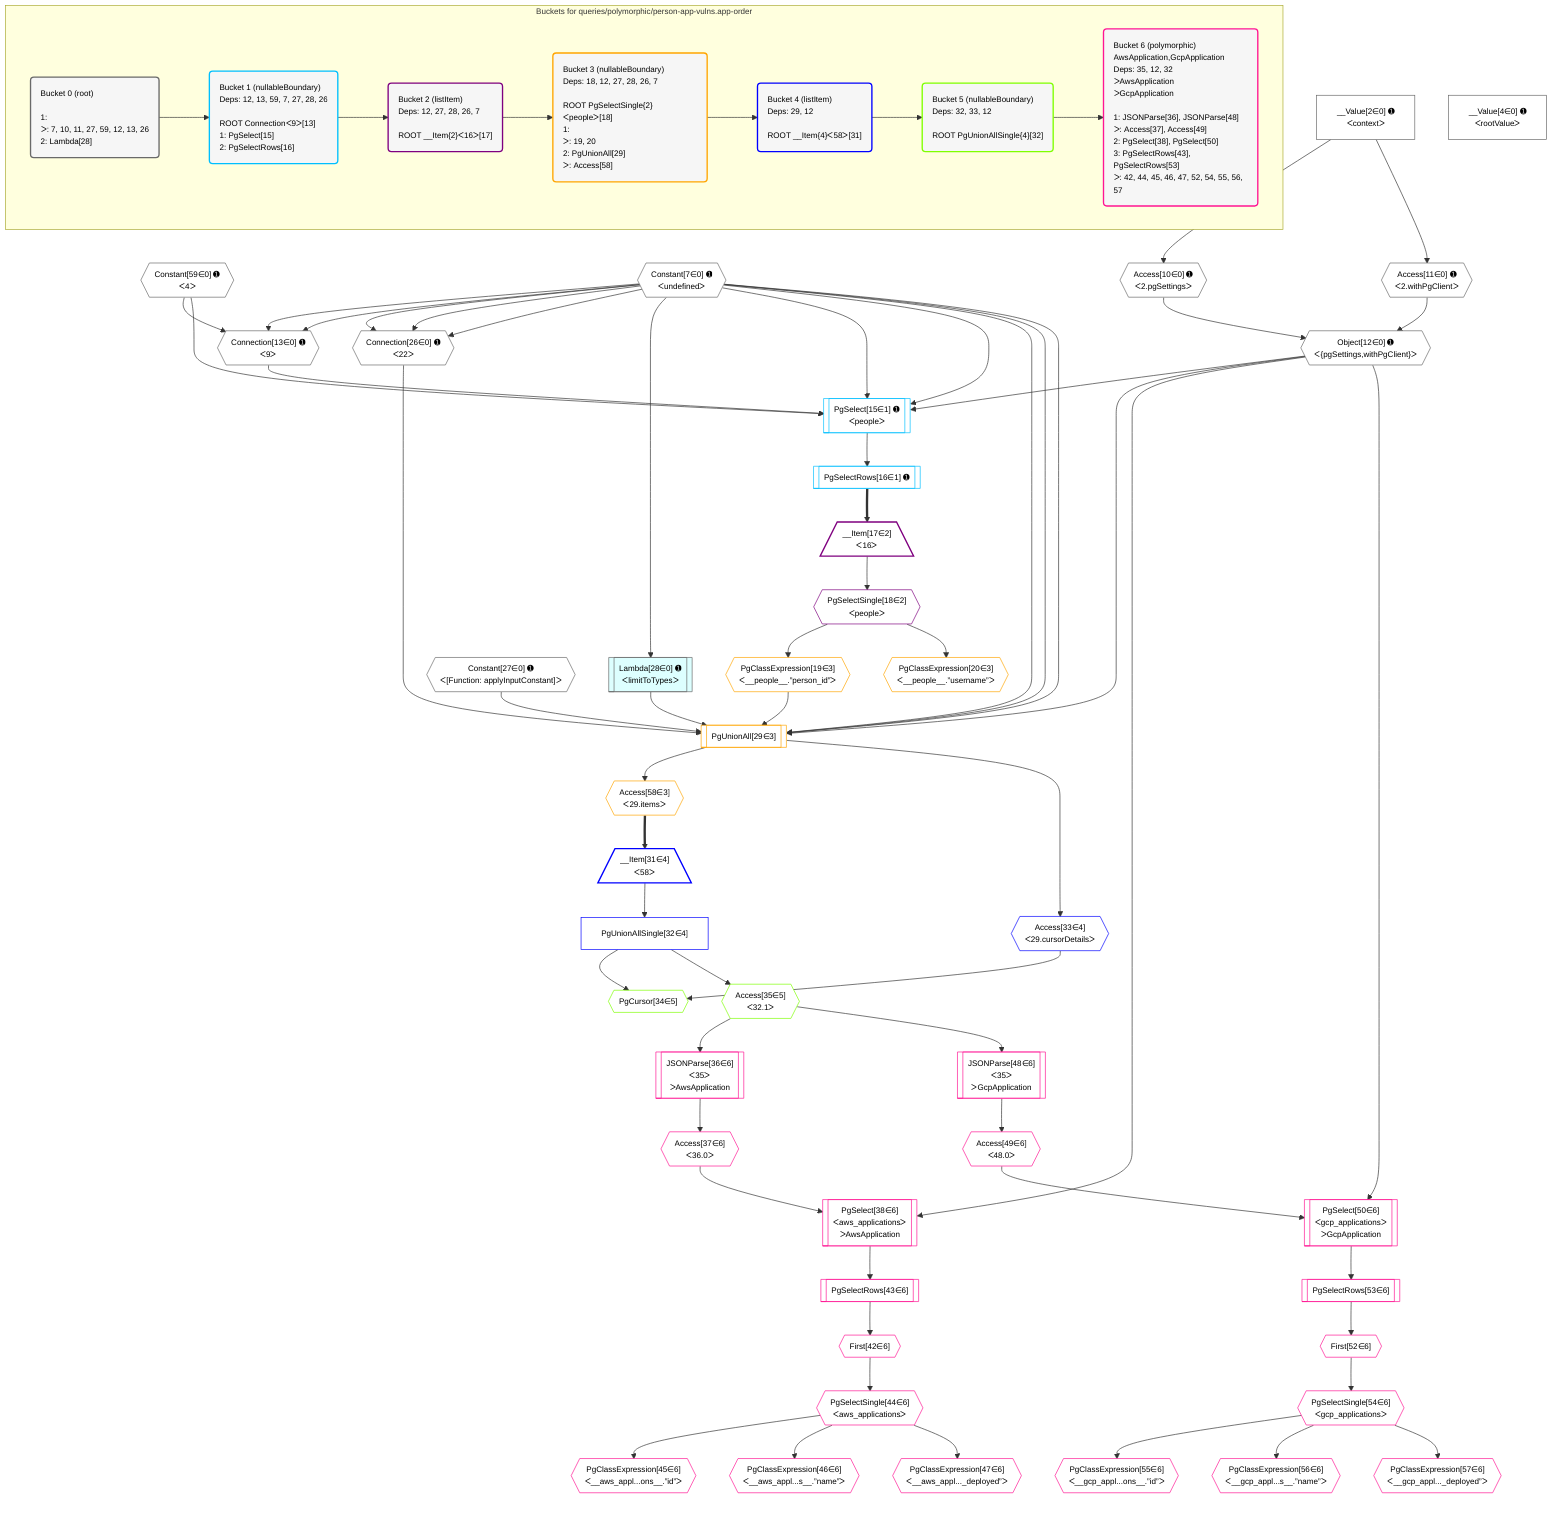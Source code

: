 %%{init: {'themeVariables': { 'fontSize': '12px'}}}%%
graph TD
    classDef path fill:#eee,stroke:#000,color:#000
    classDef plan fill:#fff,stroke-width:1px,color:#000
    classDef itemplan fill:#fff,stroke-width:2px,color:#000
    classDef unbatchedplan fill:#dff,stroke-width:1px,color:#000
    classDef sideeffectplan fill:#fcc,stroke-width:2px,color:#000
    classDef bucket fill:#f6f6f6,color:#000,stroke-width:2px,text-align:left


    %% plan dependencies
    Connection13{{"Connection[13∈0] ➊<br />ᐸ9ᐳ"}}:::plan
    Constant59{{"Constant[59∈0] ➊<br />ᐸ4ᐳ"}}:::plan
    Constant7{{"Constant[7∈0] ➊<br />ᐸundefinedᐳ"}}:::plan
    Constant59 & Constant7 & Constant7 --> Connection13
    Connection26{{"Connection[26∈0] ➊<br />ᐸ22ᐳ"}}:::plan
    Constant7 & Constant7 & Constant7 --> Connection26
    Object12{{"Object[12∈0] ➊<br />ᐸ{pgSettings,withPgClient}ᐳ"}}:::plan
    Access10{{"Access[10∈0] ➊<br />ᐸ2.pgSettingsᐳ"}}:::plan
    Access11{{"Access[11∈0] ➊<br />ᐸ2.withPgClientᐳ"}}:::plan
    Access10 & Access11 --> Object12
    __Value2["__Value[2∈0] ➊<br />ᐸcontextᐳ"]:::plan
    __Value2 --> Access10
    __Value2 --> Access11
    Lambda28[["Lambda[28∈0] ➊<br />ᐸlimitToTypesᐳ"]]:::unbatchedplan
    Constant7 --> Lambda28
    __Value4["__Value[4∈0] ➊<br />ᐸrootValueᐳ"]:::plan
    Constant27{{"Constant[27∈0] ➊<br />ᐸ[Function: applyInputConstant]ᐳ"}}:::plan
    PgSelect15[["PgSelect[15∈1] ➊<br />ᐸpeopleᐳ"]]:::plan
    Object12 & Connection13 & Constant59 & Constant7 & Constant7 --> PgSelect15
    PgSelectRows16[["PgSelectRows[16∈1] ➊"]]:::plan
    PgSelect15 --> PgSelectRows16
    __Item17[/"__Item[17∈2]<br />ᐸ16ᐳ"\]:::itemplan
    PgSelectRows16 ==> __Item17
    PgSelectSingle18{{"PgSelectSingle[18∈2]<br />ᐸpeopleᐳ"}}:::plan
    __Item17 --> PgSelectSingle18
    PgUnionAll29[["PgUnionAll[29∈3]"]]:::plan
    PgClassExpression19{{"PgClassExpression[19∈3]<br />ᐸ__people__.”person_id”ᐳ"}}:::plan
    Object12 & PgClassExpression19 & Constant27 & Lambda28 & Connection26 & Constant7 & Constant7 & Constant7 --> PgUnionAll29
    PgSelectSingle18 --> PgClassExpression19
    PgClassExpression20{{"PgClassExpression[20∈3]<br />ᐸ__people__.”username”ᐳ"}}:::plan
    PgSelectSingle18 --> PgClassExpression20
    Access58{{"Access[58∈3]<br />ᐸ29.itemsᐳ"}}:::plan
    PgUnionAll29 --> Access58
    __Item31[/"__Item[31∈4]<br />ᐸ58ᐳ"\]:::itemplan
    Access58 ==> __Item31
    PgUnionAllSingle32["PgUnionAllSingle[32∈4]"]:::plan
    __Item31 --> PgUnionAllSingle32
    Access33{{"Access[33∈4]<br />ᐸ29.cursorDetailsᐳ"}}:::plan
    PgUnionAll29 --> Access33
    PgCursor34{{"PgCursor[34∈5]"}}:::plan
    PgUnionAllSingle32 & Access33 --> PgCursor34
    Access35{{"Access[35∈5]<br />ᐸ32.1ᐳ"}}:::plan
    PgUnionAllSingle32 --> Access35
    PgSelect38[["PgSelect[38∈6]<br />ᐸaws_applicationsᐳ<br />ᐳAwsApplication"]]:::plan
    Access37{{"Access[37∈6]<br />ᐸ36.0ᐳ"}}:::plan
    Object12 & Access37 --> PgSelect38
    PgSelect50[["PgSelect[50∈6]<br />ᐸgcp_applicationsᐳ<br />ᐳGcpApplication"]]:::plan
    Access49{{"Access[49∈6]<br />ᐸ48.0ᐳ"}}:::plan
    Object12 & Access49 --> PgSelect50
    JSONParse36[["JSONParse[36∈6]<br />ᐸ35ᐳ<br />ᐳAwsApplication"]]:::plan
    Access35 --> JSONParse36
    JSONParse36 --> Access37
    First42{{"First[42∈6]"}}:::plan
    PgSelectRows43[["PgSelectRows[43∈6]"]]:::plan
    PgSelectRows43 --> First42
    PgSelect38 --> PgSelectRows43
    PgSelectSingle44{{"PgSelectSingle[44∈6]<br />ᐸaws_applicationsᐳ"}}:::plan
    First42 --> PgSelectSingle44
    PgClassExpression45{{"PgClassExpression[45∈6]<br />ᐸ__aws_appl...ons__.”id”ᐳ"}}:::plan
    PgSelectSingle44 --> PgClassExpression45
    PgClassExpression46{{"PgClassExpression[46∈6]<br />ᐸ__aws_appl...s__.”name”ᐳ"}}:::plan
    PgSelectSingle44 --> PgClassExpression46
    PgClassExpression47{{"PgClassExpression[47∈6]<br />ᐸ__aws_appl..._deployed”ᐳ"}}:::plan
    PgSelectSingle44 --> PgClassExpression47
    JSONParse48[["JSONParse[48∈6]<br />ᐸ35ᐳ<br />ᐳGcpApplication"]]:::plan
    Access35 --> JSONParse48
    JSONParse48 --> Access49
    First52{{"First[52∈6]"}}:::plan
    PgSelectRows53[["PgSelectRows[53∈6]"]]:::plan
    PgSelectRows53 --> First52
    PgSelect50 --> PgSelectRows53
    PgSelectSingle54{{"PgSelectSingle[54∈6]<br />ᐸgcp_applicationsᐳ"}}:::plan
    First52 --> PgSelectSingle54
    PgClassExpression55{{"PgClassExpression[55∈6]<br />ᐸ__gcp_appl...ons__.”id”ᐳ"}}:::plan
    PgSelectSingle54 --> PgClassExpression55
    PgClassExpression56{{"PgClassExpression[56∈6]<br />ᐸ__gcp_appl...s__.”name”ᐳ"}}:::plan
    PgSelectSingle54 --> PgClassExpression56
    PgClassExpression57{{"PgClassExpression[57∈6]<br />ᐸ__gcp_appl..._deployed”ᐳ"}}:::plan
    PgSelectSingle54 --> PgClassExpression57

    %% define steps

    subgraph "Buckets for queries/polymorphic/person-app-vulns.app-order"
    Bucket0("Bucket 0 (root)<br /><br />1: <br />ᐳ: 7, 10, 11, 27, 59, 12, 13, 26<br />2: Lambda[28]"):::bucket
    classDef bucket0 stroke:#696969
    class Bucket0,__Value2,__Value4,Constant7,Access10,Access11,Object12,Connection13,Connection26,Constant27,Lambda28,Constant59 bucket0
    Bucket1("Bucket 1 (nullableBoundary)<br />Deps: 12, 13, 59, 7, 27, 28, 26<br /><br />ROOT Connectionᐸ9ᐳ[13]<br />1: PgSelect[15]<br />2: PgSelectRows[16]"):::bucket
    classDef bucket1 stroke:#00bfff
    class Bucket1,PgSelect15,PgSelectRows16 bucket1
    Bucket2("Bucket 2 (listItem)<br />Deps: 12, 27, 28, 26, 7<br /><br />ROOT __Item{2}ᐸ16ᐳ[17]"):::bucket
    classDef bucket2 stroke:#7f007f
    class Bucket2,__Item17,PgSelectSingle18 bucket2
    Bucket3("Bucket 3 (nullableBoundary)<br />Deps: 18, 12, 27, 28, 26, 7<br /><br />ROOT PgSelectSingle{2}ᐸpeopleᐳ[18]<br />1: <br />ᐳ: 19, 20<br />2: PgUnionAll[29]<br />ᐳ: Access[58]"):::bucket
    classDef bucket3 stroke:#ffa500
    class Bucket3,PgClassExpression19,PgClassExpression20,PgUnionAll29,Access58 bucket3
    Bucket4("Bucket 4 (listItem)<br />Deps: 29, 12<br /><br />ROOT __Item{4}ᐸ58ᐳ[31]"):::bucket
    classDef bucket4 stroke:#0000ff
    class Bucket4,__Item31,PgUnionAllSingle32,Access33 bucket4
    Bucket5("Bucket 5 (nullableBoundary)<br />Deps: 32, 33, 12<br /><br />ROOT PgUnionAllSingle{4}[32]"):::bucket
    classDef bucket5 stroke:#7fff00
    class Bucket5,PgCursor34,Access35 bucket5
    Bucket6("Bucket 6 (polymorphic)<br />AwsApplication,GcpApplication<br />Deps: 35, 12, 32<br />ᐳAwsApplication<br />ᐳGcpApplication<br /><br />1: JSONParse[36], JSONParse[48]<br />ᐳ: Access[37], Access[49]<br />2: PgSelect[38], PgSelect[50]<br />3: PgSelectRows[43], PgSelectRows[53]<br />ᐳ: 42, 44, 45, 46, 47, 52, 54, 55, 56, 57"):::bucket
    classDef bucket6 stroke:#ff1493
    class Bucket6,JSONParse36,Access37,PgSelect38,First42,PgSelectRows43,PgSelectSingle44,PgClassExpression45,PgClassExpression46,PgClassExpression47,JSONParse48,Access49,PgSelect50,First52,PgSelectRows53,PgSelectSingle54,PgClassExpression55,PgClassExpression56,PgClassExpression57 bucket6
    Bucket0 --> Bucket1
    Bucket1 --> Bucket2
    Bucket2 --> Bucket3
    Bucket3 --> Bucket4
    Bucket4 --> Bucket5
    Bucket5 --> Bucket6
    end